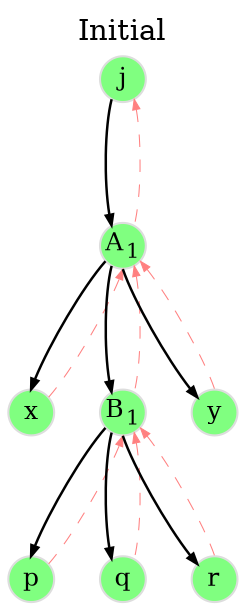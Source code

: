 digraph delete {
	graph [
		rankdir="TB"
		bgcolor="white"
		color="white"
		nodesep="0.3"
		ranksep="0.8"
		labelloc="t"
		label="Initial"
	];

	node [
		fontsize="12"
		style="filled"
		width="0.3"
		height="0.3"
		fixedsize="true"
		penwidth="1.0"
		color="#DDDDDD"
		fillcolor="#80ff80"
	];

	edge [
		penwidth="0.5"
		color="#000000"
		arrowsize="0.5"
	];


	A_j  [ label=<j>             ];
	A_a1 [ label=<A<SUB>1</SUB>> ];
	A_x  [ label=<x>             ];
	A_b1 [ label=<B<SUB>1</SUB>> ];
	A_y  [ label=<y>             ];
	A_p  [ label=<p>             ];
	A_q  [ label=<q>             ];
	A_r  [ label=<r>             ];

	A_j  -> A_a1 [ penwidth=1.2 ];
	A_a1 -> A_x  [ penwidth=1.2 ];
	A_a1 -> A_b1 [ penwidth=1.2 ];
	A_a1 -> A_y  [ penwidth=1.2 ];
	A_b1 -> A_p  [ penwidth=1.2 ];
	A_b1 -> A_q  [ penwidth=1.2 ];
	A_b1 -> A_r  [ penwidth=1.2 ];

	A_j  -> A_a1 [ dir=back color="#ff8080" style=dashed ];
	A_a1 -> A_x  [ dir=back color="#ff8080" style=dashed ];
	A_a1 -> A_b1 [ dir=back color="#ff8080" style=dashed ];
	A_a1 -> A_y  [ dir=back color="#ff8080" style=dashed ];
	A_b1 -> A_p  [ dir=back color="#ff8080" style=dashed ];
	A_b1 -> A_q  [ dir=back color="#ff8080" style=dashed ];
	A_b1 -> A_r  [ dir=back color="#ff8080" style=dashed ];
}

